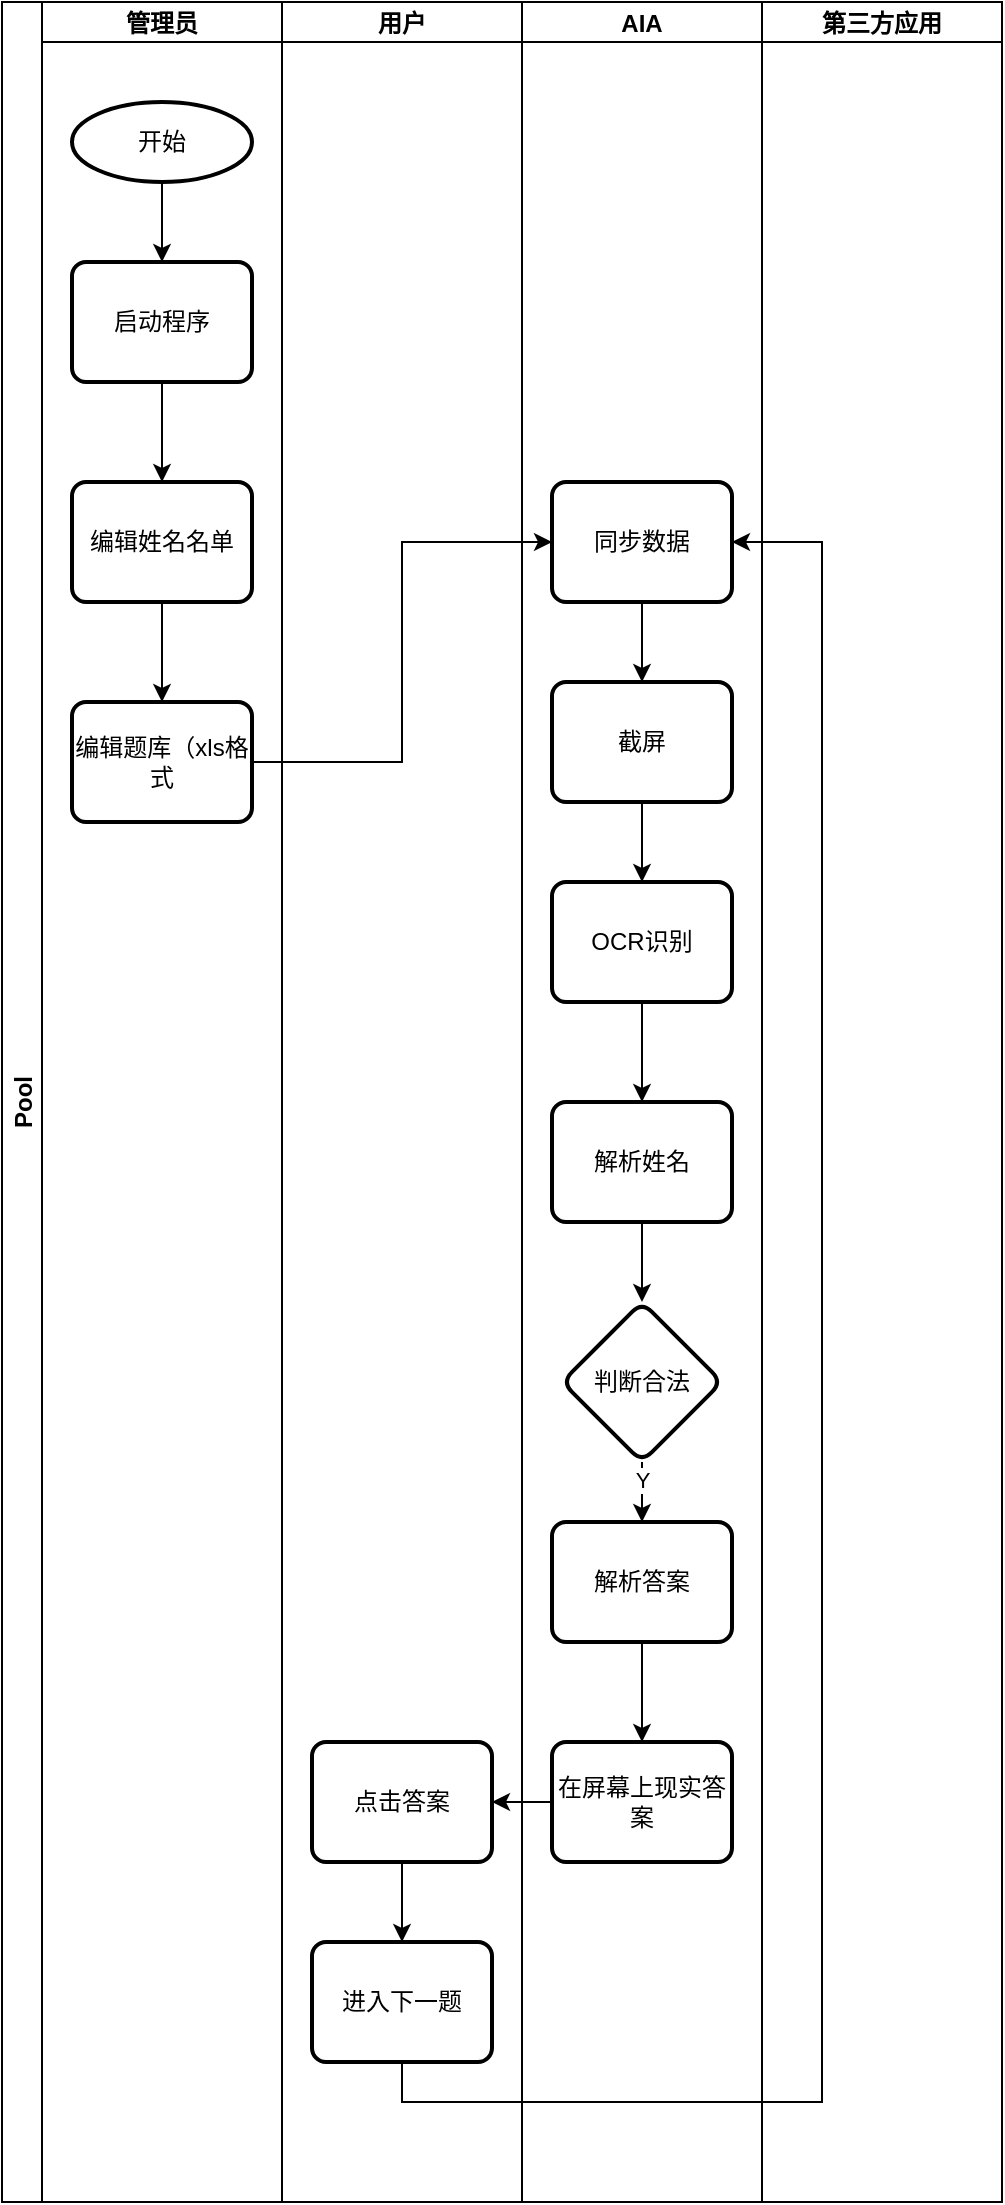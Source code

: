 <mxfile version="20.0.4" type="github"><diagram id="q-vYND-Cu3f8Bh0iRrIz" name="Page-1"><mxGraphModel dx="1186" dy="629" grid="1" gridSize="10" guides="1" tooltips="1" connect="1" arrows="1" fold="1" page="1" pageScale="1" pageWidth="850" pageHeight="1100" math="0" shadow="0"><root><mxCell id="0"/><mxCell id="1" parent="0"/><mxCell id="uYWmVzHGPyIGP_a8Bggo-2" value="Pool" style="swimlane;childLayout=stackLayout;resizeParent=1;resizeParentMax=0;startSize=20;horizontal=0;horizontalStack=1;" vertex="1" parent="1"><mxGeometry x="170" y="140" width="500" height="1100" as="geometry"/></mxCell><mxCell id="uYWmVzHGPyIGP_a8Bggo-11" value="管理员" style="swimlane;startSize=20;" vertex="1" parent="uYWmVzHGPyIGP_a8Bggo-2"><mxGeometry x="20" width="120" height="1100" as="geometry"/></mxCell><mxCell id="uYWmVzHGPyIGP_a8Bggo-12" style="edgeStyle=orthogonalEdgeStyle;rounded=0;orthogonalLoop=1;jettySize=auto;html=1;exitX=0.5;exitY=1;exitDx=0;exitDy=0;exitPerimeter=0;entryX=0.5;entryY=0;entryDx=0;entryDy=0;" edge="1" parent="uYWmVzHGPyIGP_a8Bggo-11" source="uYWmVzHGPyIGP_a8Bggo-13" target="uYWmVzHGPyIGP_a8Bggo-14"><mxGeometry relative="1" as="geometry"/></mxCell><mxCell id="uYWmVzHGPyIGP_a8Bggo-13" value="开始" style="strokeWidth=2;html=1;shape=mxgraph.flowchart.start_2;whiteSpace=wrap;" vertex="1" parent="uYWmVzHGPyIGP_a8Bggo-11"><mxGeometry x="15" y="50" width="90" height="40" as="geometry"/></mxCell><mxCell id="uYWmVzHGPyIGP_a8Bggo-16" value="" style="edgeStyle=orthogonalEdgeStyle;rounded=0;orthogonalLoop=1;jettySize=auto;html=1;" edge="1" parent="uYWmVzHGPyIGP_a8Bggo-11" source="uYWmVzHGPyIGP_a8Bggo-14" target="uYWmVzHGPyIGP_a8Bggo-15"><mxGeometry relative="1" as="geometry"/></mxCell><mxCell id="uYWmVzHGPyIGP_a8Bggo-14" value="启动程序" style="rounded=1;whiteSpace=wrap;html=1;absoluteArcSize=1;arcSize=14;strokeWidth=2;" vertex="1" parent="uYWmVzHGPyIGP_a8Bggo-11"><mxGeometry x="15" y="130" width="90" height="60" as="geometry"/></mxCell><mxCell id="uYWmVzHGPyIGP_a8Bggo-15" value="编辑姓名名单" style="rounded=1;whiteSpace=wrap;html=1;absoluteArcSize=1;arcSize=14;strokeWidth=2;" vertex="1" parent="uYWmVzHGPyIGP_a8Bggo-11"><mxGeometry x="15" y="240" width="90" height="60" as="geometry"/></mxCell><mxCell id="uYWmVzHGPyIGP_a8Bggo-25" value="编辑题库（xls格式" style="rounded=1;whiteSpace=wrap;html=1;absoluteArcSize=1;arcSize=14;strokeWidth=2;" vertex="1" parent="uYWmVzHGPyIGP_a8Bggo-11"><mxGeometry x="15" y="350" width="90" height="60" as="geometry"/></mxCell><mxCell id="uYWmVzHGPyIGP_a8Bggo-26" value="" style="edgeStyle=orthogonalEdgeStyle;rounded=0;orthogonalLoop=1;jettySize=auto;html=1;" edge="1" parent="uYWmVzHGPyIGP_a8Bggo-11" source="uYWmVzHGPyIGP_a8Bggo-15" target="uYWmVzHGPyIGP_a8Bggo-25"><mxGeometry relative="1" as="geometry"/></mxCell><mxCell id="uYWmVzHGPyIGP_a8Bggo-3" value="用户" style="swimlane;startSize=20;" vertex="1" parent="uYWmVzHGPyIGP_a8Bggo-2"><mxGeometry x="140" width="120" height="1100" as="geometry"/></mxCell><mxCell id="uYWmVzHGPyIGP_a8Bggo-9" value="点击答案" style="rounded=1;whiteSpace=wrap;html=1;absoluteArcSize=1;arcSize=14;strokeWidth=2;" vertex="1" parent="uYWmVzHGPyIGP_a8Bggo-3"><mxGeometry x="15" y="870" width="90" height="60" as="geometry"/></mxCell><mxCell id="uYWmVzHGPyIGP_a8Bggo-43" value="进入下一题" style="rounded=1;whiteSpace=wrap;html=1;absoluteArcSize=1;arcSize=14;strokeWidth=2;" vertex="1" parent="uYWmVzHGPyIGP_a8Bggo-3"><mxGeometry x="15" y="970" width="90" height="60" as="geometry"/></mxCell><mxCell id="uYWmVzHGPyIGP_a8Bggo-44" value="" style="edgeStyle=orthogonalEdgeStyle;rounded=0;orthogonalLoop=1;jettySize=auto;html=1;" edge="1" parent="uYWmVzHGPyIGP_a8Bggo-3" source="uYWmVzHGPyIGP_a8Bggo-9" target="uYWmVzHGPyIGP_a8Bggo-43"><mxGeometry relative="1" as="geometry"/></mxCell><mxCell id="uYWmVzHGPyIGP_a8Bggo-4" value="AIA" style="swimlane;startSize=20;" vertex="1" parent="uYWmVzHGPyIGP_a8Bggo-2"><mxGeometry x="260" width="120" height="1100" as="geometry"/></mxCell><mxCell id="uYWmVzHGPyIGP_a8Bggo-17" value="同步数据" style="rounded=1;whiteSpace=wrap;html=1;absoluteArcSize=1;arcSize=14;strokeWidth=2;" vertex="1" parent="uYWmVzHGPyIGP_a8Bggo-4"><mxGeometry x="15" y="240" width="90" height="60" as="geometry"/></mxCell><mxCell id="uYWmVzHGPyIGP_a8Bggo-23" value="OCR识别" style="rounded=1;whiteSpace=wrap;html=1;absoluteArcSize=1;arcSize=14;strokeWidth=2;" vertex="1" parent="uYWmVzHGPyIGP_a8Bggo-4"><mxGeometry x="15" y="440" width="90" height="60" as="geometry"/></mxCell><mxCell id="uYWmVzHGPyIGP_a8Bggo-21" value="截屏" style="rounded=1;whiteSpace=wrap;html=1;absoluteArcSize=1;arcSize=14;strokeWidth=2;" vertex="1" parent="uYWmVzHGPyIGP_a8Bggo-4"><mxGeometry x="15" y="340" width="90" height="60" as="geometry"/></mxCell><mxCell id="uYWmVzHGPyIGP_a8Bggo-22" value="" style="edgeStyle=orthogonalEdgeStyle;rounded=0;orthogonalLoop=1;jettySize=auto;html=1;" edge="1" parent="uYWmVzHGPyIGP_a8Bggo-4" source="uYWmVzHGPyIGP_a8Bggo-17" target="uYWmVzHGPyIGP_a8Bggo-21"><mxGeometry relative="1" as="geometry"/></mxCell><mxCell id="uYWmVzHGPyIGP_a8Bggo-24" value="" style="edgeStyle=orthogonalEdgeStyle;rounded=0;orthogonalLoop=1;jettySize=auto;html=1;" edge="1" parent="uYWmVzHGPyIGP_a8Bggo-4" source="uYWmVzHGPyIGP_a8Bggo-21" target="uYWmVzHGPyIGP_a8Bggo-23"><mxGeometry relative="1" as="geometry"/></mxCell><mxCell id="uYWmVzHGPyIGP_a8Bggo-28" value="解析姓名" style="rounded=1;whiteSpace=wrap;html=1;absoluteArcSize=1;arcSize=14;strokeWidth=2;" vertex="1" parent="uYWmVzHGPyIGP_a8Bggo-4"><mxGeometry x="15" y="550" width="90" height="60" as="geometry"/></mxCell><mxCell id="uYWmVzHGPyIGP_a8Bggo-29" value="" style="edgeStyle=orthogonalEdgeStyle;rounded=0;orthogonalLoop=1;jettySize=auto;html=1;" edge="1" parent="uYWmVzHGPyIGP_a8Bggo-4" source="uYWmVzHGPyIGP_a8Bggo-23" target="uYWmVzHGPyIGP_a8Bggo-28"><mxGeometry relative="1" as="geometry"/></mxCell><mxCell id="uYWmVzHGPyIGP_a8Bggo-37" style="edgeStyle=orthogonalEdgeStyle;rounded=0;orthogonalLoop=1;jettySize=auto;html=1;exitX=0.5;exitY=1;exitDx=0;exitDy=0;" edge="1" parent="uYWmVzHGPyIGP_a8Bggo-4" source="uYWmVzHGPyIGP_a8Bggo-32" target="uYWmVzHGPyIGP_a8Bggo-36"><mxGeometry relative="1" as="geometry"/></mxCell><mxCell id="uYWmVzHGPyIGP_a8Bggo-38" value="Y" style="edgeLabel;html=1;align=center;verticalAlign=middle;resizable=0;points=[];" vertex="1" connectable="0" parent="uYWmVzHGPyIGP_a8Bggo-37"><mxGeometry x="-0.64" relative="1" as="geometry"><mxPoint as="offset"/></mxGeometry></mxCell><mxCell id="uYWmVzHGPyIGP_a8Bggo-32" value="判断合法" style="rhombus;whiteSpace=wrap;html=1;rounded=1;arcSize=14;strokeWidth=2;" vertex="1" parent="uYWmVzHGPyIGP_a8Bggo-4"><mxGeometry x="20" y="650" width="80" height="80" as="geometry"/></mxCell><mxCell id="uYWmVzHGPyIGP_a8Bggo-33" value="" style="edgeStyle=orthogonalEdgeStyle;rounded=0;orthogonalLoop=1;jettySize=auto;html=1;" edge="1" parent="uYWmVzHGPyIGP_a8Bggo-4" source="uYWmVzHGPyIGP_a8Bggo-28" target="uYWmVzHGPyIGP_a8Bggo-32"><mxGeometry relative="1" as="geometry"/></mxCell><mxCell id="uYWmVzHGPyIGP_a8Bggo-40" value="" style="edgeStyle=orthogonalEdgeStyle;rounded=0;orthogonalLoop=1;jettySize=auto;html=1;" edge="1" parent="uYWmVzHGPyIGP_a8Bggo-4" source="uYWmVzHGPyIGP_a8Bggo-36" target="uYWmVzHGPyIGP_a8Bggo-39"><mxGeometry relative="1" as="geometry"/></mxCell><mxCell id="uYWmVzHGPyIGP_a8Bggo-36" value="解析答案" style="rounded=1;whiteSpace=wrap;html=1;absoluteArcSize=1;arcSize=14;strokeWidth=2;" vertex="1" parent="uYWmVzHGPyIGP_a8Bggo-4"><mxGeometry x="15" y="760" width="90" height="60" as="geometry"/></mxCell><mxCell id="uYWmVzHGPyIGP_a8Bggo-39" value="在屏幕上现实答案" style="rounded=1;whiteSpace=wrap;html=1;absoluteArcSize=1;arcSize=14;strokeWidth=2;" vertex="1" parent="uYWmVzHGPyIGP_a8Bggo-4"><mxGeometry x="15" y="870" width="90" height="60" as="geometry"/></mxCell><mxCell id="uYWmVzHGPyIGP_a8Bggo-5" value="第三方应用" style="swimlane;startSize=20;" vertex="1" parent="uYWmVzHGPyIGP_a8Bggo-2"><mxGeometry x="380" width="120" height="1100" as="geometry"/></mxCell><mxCell id="uYWmVzHGPyIGP_a8Bggo-27" style="edgeStyle=orthogonalEdgeStyle;rounded=0;orthogonalLoop=1;jettySize=auto;html=1;entryX=0;entryY=0.5;entryDx=0;entryDy=0;" edge="1" parent="uYWmVzHGPyIGP_a8Bggo-2" source="uYWmVzHGPyIGP_a8Bggo-25" target="uYWmVzHGPyIGP_a8Bggo-17"><mxGeometry relative="1" as="geometry"/></mxCell><mxCell id="uYWmVzHGPyIGP_a8Bggo-41" style="edgeStyle=orthogonalEdgeStyle;rounded=0;orthogonalLoop=1;jettySize=auto;html=1;exitX=0;exitY=0.5;exitDx=0;exitDy=0;entryX=1;entryY=0.5;entryDx=0;entryDy=0;" edge="1" parent="uYWmVzHGPyIGP_a8Bggo-2" source="uYWmVzHGPyIGP_a8Bggo-39" target="uYWmVzHGPyIGP_a8Bggo-9"><mxGeometry relative="1" as="geometry"/></mxCell><mxCell id="uYWmVzHGPyIGP_a8Bggo-45" style="edgeStyle=orthogonalEdgeStyle;rounded=0;orthogonalLoop=1;jettySize=auto;html=1;exitX=0.5;exitY=1;exitDx=0;exitDy=0;entryX=1;entryY=0.5;entryDx=0;entryDy=0;" edge="1" parent="uYWmVzHGPyIGP_a8Bggo-2" source="uYWmVzHGPyIGP_a8Bggo-43" target="uYWmVzHGPyIGP_a8Bggo-17"><mxGeometry relative="1" as="geometry"><Array as="points"><mxPoint x="200" y="1050"/><mxPoint x="410" y="1050"/><mxPoint x="410" y="270"/></Array></mxGeometry></mxCell></root></mxGraphModel></diagram></mxfile>